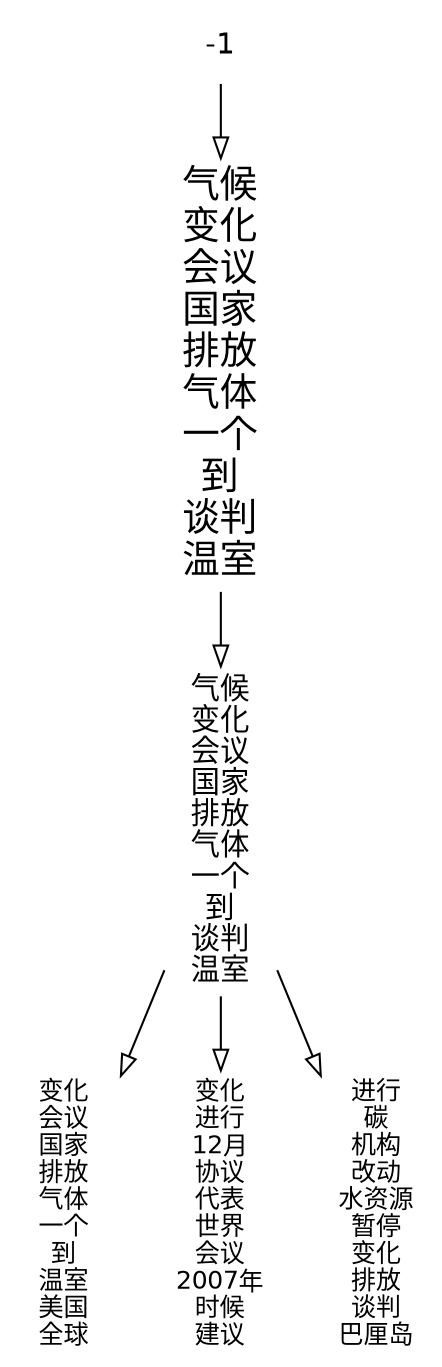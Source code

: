 digraph topic_tree {
node [shape=plaintext, fontname=Helvetica];
edge [style=solid, arrowhead=empty, arrowsize=1];
graph [mindist=0];
0 [fontsize=18, label="气候\n变化\n会议\n国家\n排放\n气体\n一个\n到\n谈判\n温室"];
-1 -> 0;
12 [fontsize=14, label="气候\n变化\n会议\n国家\n排放\n气体\n一个\n到\n谈判\n温室"];
0 -> 12;
13 [fontsize=12, label="变化\n会议\n国家\n排放\n气体\n一个\n到\n温室\n美国\n全球"];
12 -> 13;
97716 [fontsize=12, label="变化\n进行\n12月\n协议\n代表\n世界\n会议\n2007年\n时候\n建议"];
12 -> 97716;
97836 [fontsize=12, label="进行\n碳\n机构\n改动\n水资源\n暂停\n变化\n排放\n谈判\n巴厘岛"];
12 -> 97836;
}